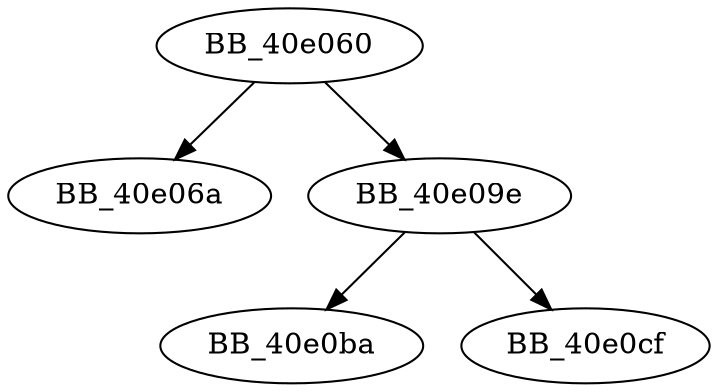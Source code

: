 DiGraph sub_40E060{
BB_40e060->BB_40e06a
BB_40e060->BB_40e09e
BB_40e09e->BB_40e0ba
BB_40e09e->BB_40e0cf
}
